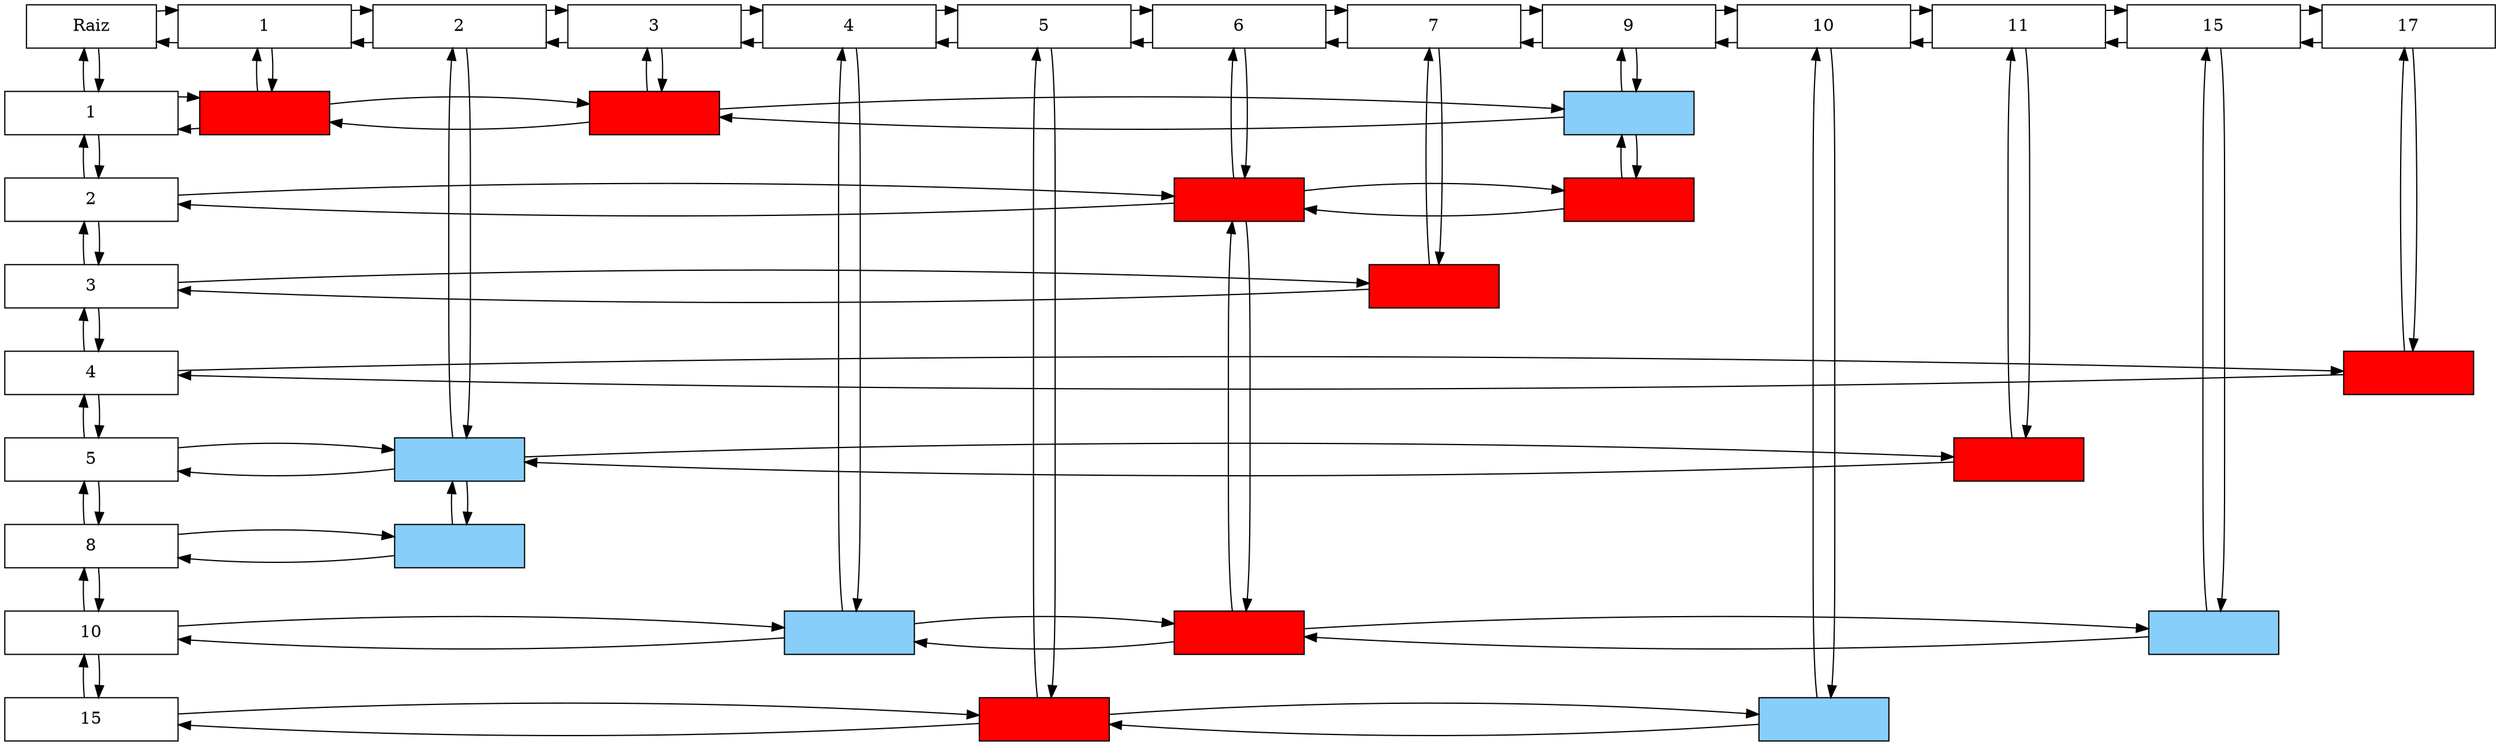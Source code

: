digraph M{ 
node[ shape = box] 
Raiz[label = "Raiz", width=1.5, group = 1]; 
 
f0[label = "1" width=2.0 , group = 1 ]; 
f1[label = "2" width=2.0 , group = 1 ]; 
f2[label = "3" width=2.0 , group = 1 ]; 
f3[label = "4" width=2.0 , group = 1 ]; 
f4[label = "5" width=2.0 , group = 1 ]; 
f5[label = "8" width=2.0 , group = 1 ]; 
f6[label = "10" width=2.0 , group = 1 ]; 
f7[label = "15" width=2.0 , group = 1 ]; 
f0 -> f1[dir = back]; 
f0 -> f1 
f1 -> f2[dir = back]; 
f1 -> f2 
f2 -> f3[dir = back]; 
f2 -> f3 
f3 -> f4[dir = back]; 
f3 -> f4 
f4 -> f5[dir = back]; 
f4 -> f5 
f5 -> f6[dir = back]; 
f5 -> f6 
f6 -> f7[dir = back]; 
f6 -> f7 
c0[label = "1" width=2.0 , group = 2 ]; 
c1[label = "2" width=2.0 , group = 3 ]; 
c2[label = "3" width=2.0 , group = 4 ]; 
c3[label = "4" width=2.0 , group = 5 ]; 
c4[label = "5" width=2.0 , group = 6 ]; 
c5[label = "6" width=2.0 , group = 7 ]; 
c6[label = "7" width=2.0 , group = 8 ]; 
c7[label = "9" width=2.0 , group = 9 ]; 
c8[label = "10" width=2.0 , group = 10 ]; 
c9[label = "11" width=2.0 , group = 11 ]; 
c10[label = "15" width=2.0 , group = 12 ]; 
c11[label = "17" width=2.0 , group = 13 ]; 
c0 -> c1[dir = back]; 
c0 -> c1 
c1 -> c2[dir = back]; 
c1 -> c2 
c2 -> c3[dir = back]; 
c2 -> c3 
c3 -> c4[dir = back]; 
c3 -> c4 
c4 -> c5[dir = back]; 
c4 -> c5 
c5 -> c6[dir = back]; 
c5 -> c6 
c6 -> c7[dir = back]; 
c6 -> c7 
c7 -> c8[dir = back]; 
c7 -> c8 
c8 -> c9[dir = back]; 
c8 -> c9 
c9 -> c10[dir = back]; 
c9 -> c10 
c10 -> c11[dir = back]; 
c10 -> c11 
 Raiz -> f0 [dir = back];  
 Raiz -> f0 ; 
 Raiz -> c0 [dir = back]; 
 Raiz -> c0 ; 
{rank = same;Raiz;c0;c1;c2;c3;c4;c5;c6;c7;c8;c9;c10;c11;} 
n0[label = " " width = 1.5,fillcolor = red,style = filled, group =2]; 
n0[label = " " width = 1.5, group =2]; 
n1[label = " " width = 1.5,fillcolor = lightskyblue,style = filled,group =3]; 
n1[label = " " width = 1.5, group =3]; 
n2[label = " " width = 1.5,fillcolor = lightskyblue,style = filled,group =3]; 
n2[label = " " width = 1.5, group =3]; 
n3[label = " " width = 1.5,fillcolor = red,style = filled, group =4]; 
n3[label = " " width = 1.5, group =4]; 
n4[label = " " width = 1.5,fillcolor = lightskyblue,style = filled,group =5]; 
n4[label = " " width = 1.5, group =5]; 
n5[label = " " width = 1.5,fillcolor = red,style = filled, group =6]; 
n5[label = " " width = 1.5, group =6]; 
n6[label = " " width = 1.5,fillcolor = red,style = filled, group =7]; 
n6[label = " " width = 1.5, group =7]; 
n7[label = " " width = 1.5,fillcolor = red,style = filled, group =7]; 
n7[label = " " width = 1.5, group =7]; 
n8[label = " " width = 1.5,fillcolor = red,style = filled, group =8]; 
n8[label = " " width = 1.5, group =8]; 
n9[label = " " width = 1.5,fillcolor = lightskyblue,style = filled,group =9]; 
n9[label = " " width = 1.5, group =9]; 
n10[label = " " width = 1.5,fillcolor = red,style = filled, group =9]; 
n10[label = " " width = 1.5, group =9]; 
n11[label = " " width = 1.5,fillcolor = lightskyblue,style = filled,group =10]; 
n11[label = " " width = 1.5, group =10]; 
n12[label = " " width = 1.5,fillcolor = red,style = filled, group =11]; 
n12[label = " " width = 1.5, group =11]; 
n13[label = " " width = 1.5,fillcolor = lightskyblue,style = filled,group =12]; 
n13[label = " " width = 1.5, group =12]; 
n14[label = " " width = 1.5,fillcolor = red,style = filled, group =13]; 
n14[label = " " width = 1.5, group =13]; 
c0 -> n0 [dir = back];  
c0 -> n0
c1 -> n1 [dir = back];  
c1 -> n1
n1 -> n2 [dir = back];  
n1 -> n2
c2 -> n3 [dir = back];  
c2 -> n3
c3 -> n4 [dir = back];  
c3 -> n4
c4 -> n5 [dir = back];  
c4 -> n5
c5 -> n6 [dir = back];  
c5 -> n6
n6 -> n7 [dir = back];  
n6 -> n7
c6 -> n8 [dir = back];  
c6 -> n8
c7 -> n9 [dir = back];  
c7 -> n9
n9 -> n10 [dir = back];  
n9 -> n10
c8 -> n11 [dir = back];  
c8 -> n11
c9 -> n12 [dir = back];  
c9 -> n12
c10 -> n13 [dir = back];  
c10 -> n13
c11 -> n14 [dir = back];  
c11 -> n14
f0 -> n0 [dir = back];  
f0 -> n0
n0 -> n3 [dir = back];  
n0 -> n3
n3 -> n9 [dir = back];  
n3 -> n9
f1 -> n6 [dir = back];  
f1 -> n6
n6 -> n10 [dir = back];  
n6 -> n10
f2 -> n8 [dir = back];  
f2 -> n8
f3 -> n14 [dir = back];  
f3 -> n14
f4 -> n1 [dir = back];  
f4 -> n1
n1 -> n12 [dir = back];  
n1 -> n12
f5 -> n2 [dir = back];  
f5 -> n2
f6 -> n4 [dir = back];  
f6 -> n4
n4 -> n7 [dir = back];  
n4 -> n7
n7 -> n13 [dir = back];  
n7 -> n13
f7 -> n5 [dir = back];  
f7 -> n5
n5 -> n11 [dir = back];  
n5 -> n11
{rank = same;f0;n0;n3;n9;} 
{rank = same;f1;n6;n10;} 
{rank = same;f2;n8;} 
{rank = same;f3;n14;} 
{rank = same;f4;n1;n12;} 
{rank = same;f5;n2;} 
{rank = same;f6;n4;n7;n13;} 
{rank = same;f7;n5;n11;} 
}